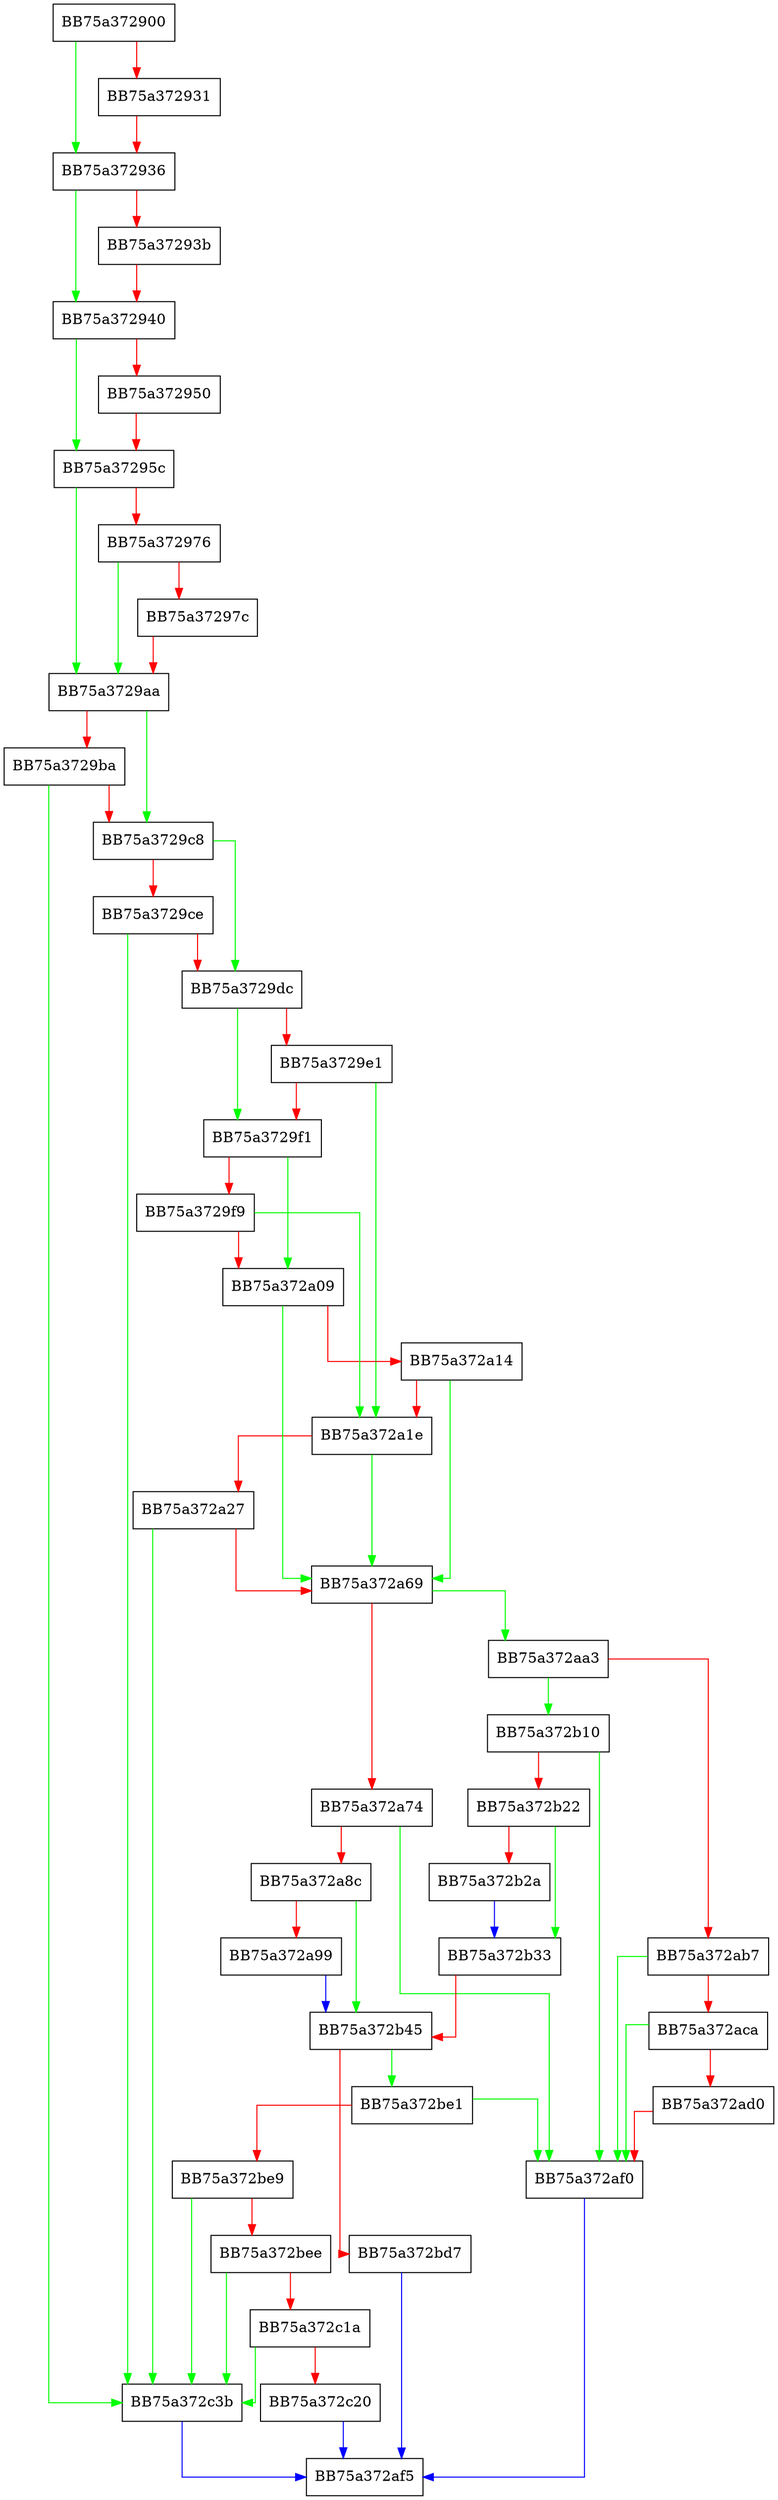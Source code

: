 digraph report_threat_component {
  node [shape="box"];
  graph [splines=ortho];
  BB75a372900 -> BB75a372936 [color="green"];
  BB75a372900 -> BB75a372931 [color="red"];
  BB75a372931 -> BB75a372936 [color="red"];
  BB75a372936 -> BB75a372940 [color="green"];
  BB75a372936 -> BB75a37293b [color="red"];
  BB75a37293b -> BB75a372940 [color="red"];
  BB75a372940 -> BB75a37295c [color="green"];
  BB75a372940 -> BB75a372950 [color="red"];
  BB75a372950 -> BB75a37295c [color="red"];
  BB75a37295c -> BB75a3729aa [color="green"];
  BB75a37295c -> BB75a372976 [color="red"];
  BB75a372976 -> BB75a3729aa [color="green"];
  BB75a372976 -> BB75a37297c [color="red"];
  BB75a37297c -> BB75a3729aa [color="red"];
  BB75a3729aa -> BB75a3729c8 [color="green"];
  BB75a3729aa -> BB75a3729ba [color="red"];
  BB75a3729ba -> BB75a372c3b [color="green"];
  BB75a3729ba -> BB75a3729c8 [color="red"];
  BB75a3729c8 -> BB75a3729dc [color="green"];
  BB75a3729c8 -> BB75a3729ce [color="red"];
  BB75a3729ce -> BB75a372c3b [color="green"];
  BB75a3729ce -> BB75a3729dc [color="red"];
  BB75a3729dc -> BB75a3729f1 [color="green"];
  BB75a3729dc -> BB75a3729e1 [color="red"];
  BB75a3729e1 -> BB75a372a1e [color="green"];
  BB75a3729e1 -> BB75a3729f1 [color="red"];
  BB75a3729f1 -> BB75a372a09 [color="green"];
  BB75a3729f1 -> BB75a3729f9 [color="red"];
  BB75a3729f9 -> BB75a372a1e [color="green"];
  BB75a3729f9 -> BB75a372a09 [color="red"];
  BB75a372a09 -> BB75a372a69 [color="green"];
  BB75a372a09 -> BB75a372a14 [color="red"];
  BB75a372a14 -> BB75a372a69 [color="green"];
  BB75a372a14 -> BB75a372a1e [color="red"];
  BB75a372a1e -> BB75a372a69 [color="green"];
  BB75a372a1e -> BB75a372a27 [color="red"];
  BB75a372a27 -> BB75a372c3b [color="green"];
  BB75a372a27 -> BB75a372a69 [color="red"];
  BB75a372a69 -> BB75a372aa3 [color="green"];
  BB75a372a69 -> BB75a372a74 [color="red"];
  BB75a372a74 -> BB75a372af0 [color="green"];
  BB75a372a74 -> BB75a372a8c [color="red"];
  BB75a372a8c -> BB75a372b45 [color="green"];
  BB75a372a8c -> BB75a372a99 [color="red"];
  BB75a372a99 -> BB75a372b45 [color="blue"];
  BB75a372aa3 -> BB75a372b10 [color="green"];
  BB75a372aa3 -> BB75a372ab7 [color="red"];
  BB75a372ab7 -> BB75a372af0 [color="green"];
  BB75a372ab7 -> BB75a372aca [color="red"];
  BB75a372aca -> BB75a372af0 [color="green"];
  BB75a372aca -> BB75a372ad0 [color="red"];
  BB75a372ad0 -> BB75a372af0 [color="red"];
  BB75a372af0 -> BB75a372af5 [color="blue"];
  BB75a372b10 -> BB75a372af0 [color="green"];
  BB75a372b10 -> BB75a372b22 [color="red"];
  BB75a372b22 -> BB75a372b33 [color="green"];
  BB75a372b22 -> BB75a372b2a [color="red"];
  BB75a372b2a -> BB75a372b33 [color="blue"];
  BB75a372b33 -> BB75a372b45 [color="red"];
  BB75a372b45 -> BB75a372be1 [color="green"];
  BB75a372b45 -> BB75a372bd7 [color="red"];
  BB75a372bd7 -> BB75a372af5 [color="blue"];
  BB75a372be1 -> BB75a372af0 [color="green"];
  BB75a372be1 -> BB75a372be9 [color="red"];
  BB75a372be9 -> BB75a372c3b [color="green"];
  BB75a372be9 -> BB75a372bee [color="red"];
  BB75a372bee -> BB75a372c3b [color="green"];
  BB75a372bee -> BB75a372c1a [color="red"];
  BB75a372c1a -> BB75a372c3b [color="green"];
  BB75a372c1a -> BB75a372c20 [color="red"];
  BB75a372c20 -> BB75a372af5 [color="blue"];
  BB75a372c3b -> BB75a372af5 [color="blue"];
}